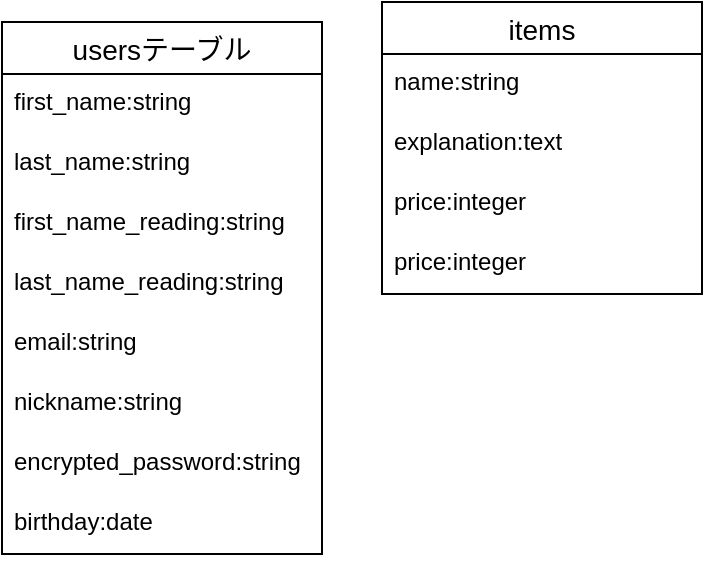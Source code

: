 <mxfile version="13.6.4" type="device"><diagram id="NZTVOCF-ekP_-DYppEsG" name="ページ1"><mxGraphModel dx="888" dy="631" grid="1" gridSize="10" guides="1" tooltips="1" connect="1" arrows="1" fold="1" page="1" pageScale="1" pageWidth="827" pageHeight="1169" math="0" shadow="0"><root><mxCell id="0"/><mxCell id="1" parent="0"/><mxCell id="sqUVLdRfjajXEwy6jgfD-1" value="usersテーブル" style="swimlane;fontStyle=0;childLayout=stackLayout;horizontal=1;startSize=26;horizontalStack=0;resizeParent=1;resizeParentMax=0;resizeLast=0;collapsible=1;marginBottom=0;align=center;fontSize=14;" vertex="1" parent="1"><mxGeometry x="280" y="260" width="160" height="266" as="geometry"><mxRectangle x="280" y="260" width="120" height="26" as="alternateBounds"/></mxGeometry></mxCell><mxCell id="sqUVLdRfjajXEwy6jgfD-2" value="first_name:string" style="text;strokeColor=none;fillColor=none;spacingLeft=4;spacingRight=4;overflow=hidden;rotatable=0;points=[[0,0.5],[1,0.5]];portConstraint=eastwest;fontSize=12;" vertex="1" parent="sqUVLdRfjajXEwy6jgfD-1"><mxGeometry y="26" width="160" height="30" as="geometry"/></mxCell><mxCell id="sqUVLdRfjajXEwy6jgfD-3" value="last_name:string" style="text;strokeColor=none;fillColor=none;spacingLeft=4;spacingRight=4;overflow=hidden;rotatable=0;points=[[0,0.5],[1,0.5]];portConstraint=eastwest;fontSize=12;" vertex="1" parent="sqUVLdRfjajXEwy6jgfD-1"><mxGeometry y="56" width="160" height="30" as="geometry"/></mxCell><mxCell id="sqUVLdRfjajXEwy6jgfD-4" value="first_name_reading:string" style="text;strokeColor=none;fillColor=none;spacingLeft=4;spacingRight=4;overflow=hidden;rotatable=0;points=[[0,0.5],[1,0.5]];portConstraint=eastwest;fontSize=12;" vertex="1" parent="sqUVLdRfjajXEwy6jgfD-1"><mxGeometry y="86" width="160" height="30" as="geometry"/></mxCell><mxCell id="sqUVLdRfjajXEwy6jgfD-5" value="last_name_reading:string" style="text;strokeColor=none;fillColor=none;spacingLeft=4;spacingRight=4;overflow=hidden;rotatable=0;points=[[0,0.5],[1,0.5]];portConstraint=eastwest;fontSize=12;" vertex="1" parent="sqUVLdRfjajXEwy6jgfD-1"><mxGeometry y="116" width="160" height="30" as="geometry"/></mxCell><mxCell id="sqUVLdRfjajXEwy6jgfD-6" value="email:string" style="text;strokeColor=none;fillColor=none;spacingLeft=4;spacingRight=4;overflow=hidden;rotatable=0;points=[[0,0.5],[1,0.5]];portConstraint=eastwest;fontSize=12;" vertex="1" parent="sqUVLdRfjajXEwy6jgfD-1"><mxGeometry y="146" width="160" height="30" as="geometry"/></mxCell><mxCell id="sqUVLdRfjajXEwy6jgfD-7" value="nickname:string" style="text;strokeColor=none;fillColor=none;spacingLeft=4;spacingRight=4;overflow=hidden;rotatable=0;points=[[0,0.5],[1,0.5]];portConstraint=eastwest;fontSize=12;" vertex="1" parent="sqUVLdRfjajXEwy6jgfD-1"><mxGeometry y="176" width="160" height="30" as="geometry"/></mxCell><mxCell id="sqUVLdRfjajXEwy6jgfD-8" value="encrypted_password:string" style="text;strokeColor=none;fillColor=none;spacingLeft=4;spacingRight=4;overflow=hidden;rotatable=0;points=[[0,0.5],[1,0.5]];portConstraint=eastwest;fontSize=12;" vertex="1" parent="sqUVLdRfjajXEwy6jgfD-1"><mxGeometry y="206" width="160" height="30" as="geometry"/></mxCell><mxCell id="sqUVLdRfjajXEwy6jgfD-9" value="birthday:date" style="text;strokeColor=none;fillColor=none;spacingLeft=4;spacingRight=4;overflow=hidden;rotatable=0;points=[[0,0.5],[1,0.5]];portConstraint=eastwest;fontSize=12;" vertex="1" parent="sqUVLdRfjajXEwy6jgfD-1"><mxGeometry y="236" width="160" height="30" as="geometry"/></mxCell><mxCell id="sqUVLdRfjajXEwy6jgfD-35" value="items" style="swimlane;fontStyle=0;childLayout=stackLayout;horizontal=1;startSize=26;horizontalStack=0;resizeParent=1;resizeParentMax=0;resizeLast=0;collapsible=1;marginBottom=0;align=center;fontSize=14;" vertex="1" parent="1"><mxGeometry x="470" y="250" width="160" height="146" as="geometry"/></mxCell><mxCell id="sqUVLdRfjajXEwy6jgfD-36" value="name:string" style="text;strokeColor=none;fillColor=none;spacingLeft=4;spacingRight=4;overflow=hidden;rotatable=0;points=[[0,0.5],[1,0.5]];portConstraint=eastwest;fontSize=12;" vertex="1" parent="sqUVLdRfjajXEwy6jgfD-35"><mxGeometry y="26" width="160" height="30" as="geometry"/></mxCell><mxCell id="sqUVLdRfjajXEwy6jgfD-37" value="explanation:text" style="text;strokeColor=none;fillColor=none;spacingLeft=4;spacingRight=4;overflow=hidden;rotatable=0;points=[[0,0.5],[1,0.5]];portConstraint=eastwest;fontSize=12;" vertex="1" parent="sqUVLdRfjajXEwy6jgfD-35"><mxGeometry y="56" width="160" height="30" as="geometry"/></mxCell><mxCell id="sqUVLdRfjajXEwy6jgfD-38" value="price:integer" style="text;strokeColor=none;fillColor=none;spacingLeft=4;spacingRight=4;overflow=hidden;rotatable=0;points=[[0,0.5],[1,0.5]];portConstraint=eastwest;fontSize=12;" vertex="1" parent="sqUVLdRfjajXEwy6jgfD-35"><mxGeometry y="86" width="160" height="30" as="geometry"/></mxCell><mxCell id="sqUVLdRfjajXEwy6jgfD-39" value="price:integer" style="text;strokeColor=none;fillColor=none;spacingLeft=4;spacingRight=4;overflow=hidden;rotatable=0;points=[[0,0.5],[1,0.5]];portConstraint=eastwest;fontSize=12;" vertex="1" parent="sqUVLdRfjajXEwy6jgfD-35"><mxGeometry y="116" width="160" height="30" as="geometry"/></mxCell></root></mxGraphModel></diagram></mxfile>